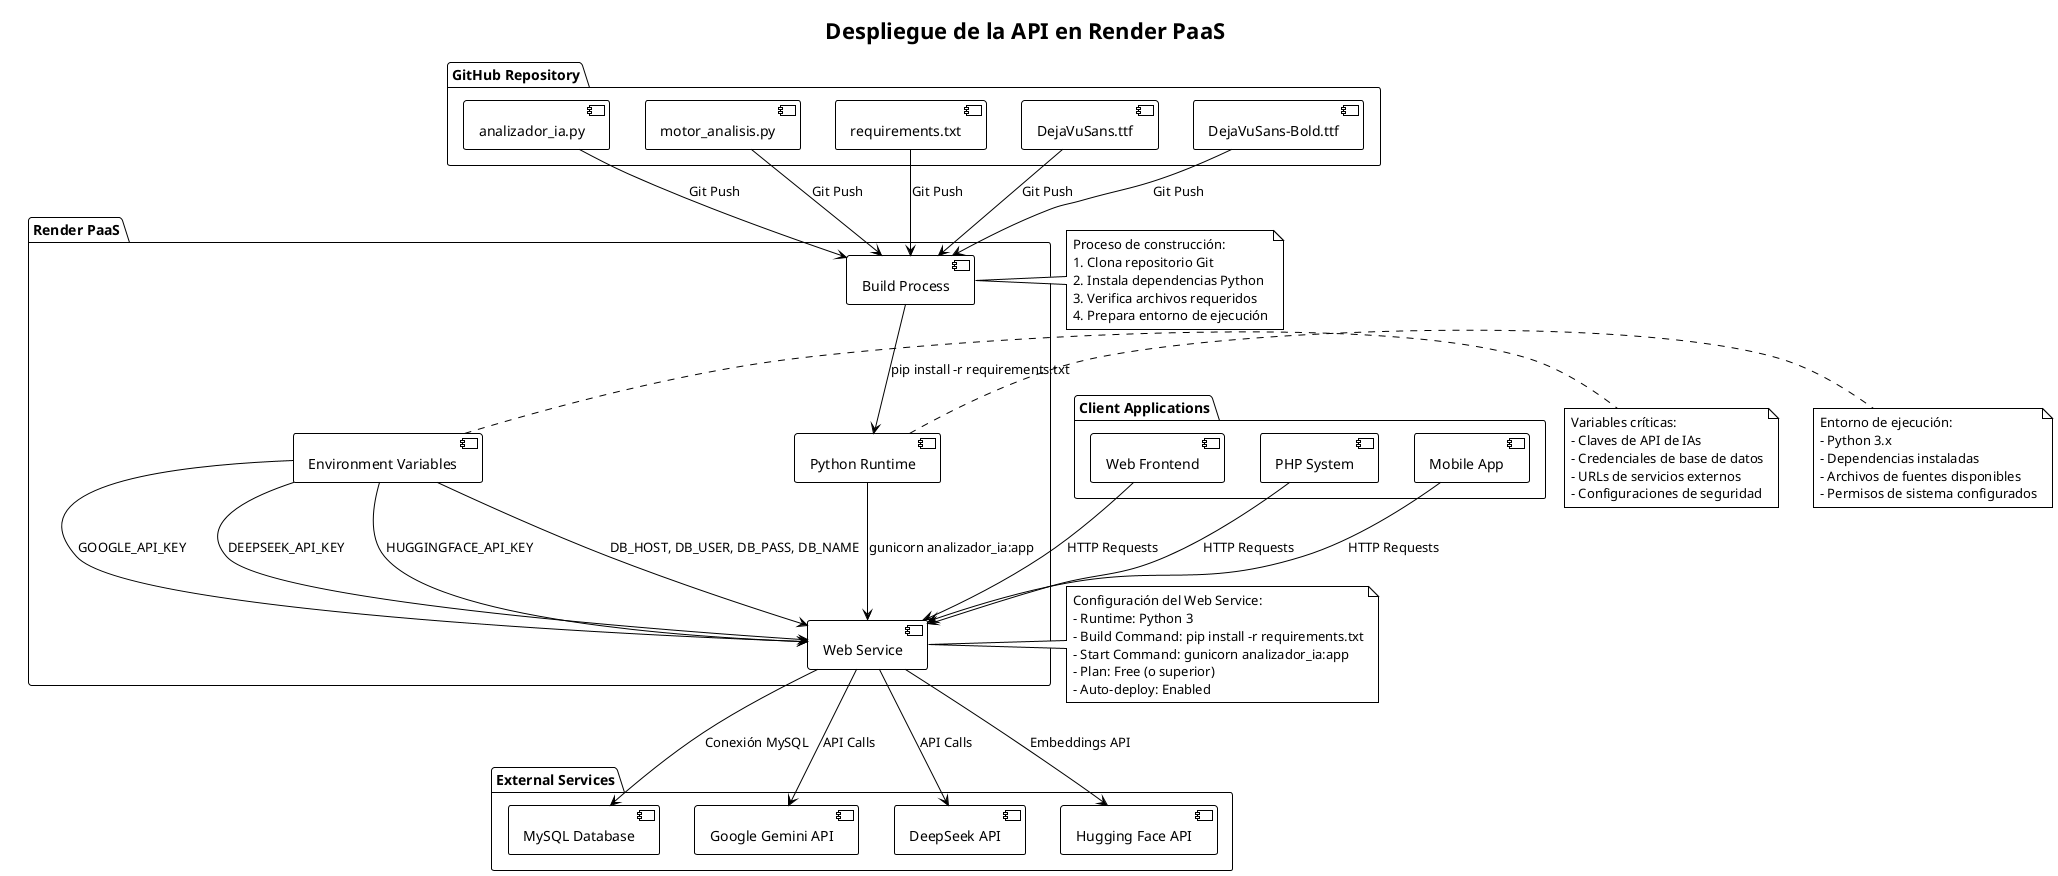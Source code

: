 @startuml Despliegue en Render
!theme plain
skinparam backgroundColor #FFFFFF
skinparam nodeBackgroundColor #E8F4FD
skinparam nodeBorderColor #2E86AB
skinparam databaseBackgroundColor #F0F8FF
skinparam databaseBorderColor #2E86AB

title Despliegue de la API en Render PaaS

package "GitHub Repository" {
    [analizador_ia.py] as main_file
    [motor_analisis.py] as motor_file
    [requirements.txt] as deps_file
    [DejaVuSans.ttf] as font1
    [DejaVuSans-Bold.ttf] as font2
}

package "Render PaaS" {
    [Build Process] as build
    [Python Runtime] as runtime
    [Web Service] as service
    [Environment Variables] as env_vars
}

package "External Services" {
    [MySQL Database] as mysql
    [Google Gemini API] as gemini
    [DeepSeek API] as deepseek
    [Hugging Face API] as hf
}

package "Client Applications" {
    [Web Frontend] as web
    [PHP System] as php
    [Mobile App] as mobile
}

' Flujo de despliegue
main_file --> build : Git Push
motor_file --> build : Git Push
deps_file --> build : Git Push
font1 --> build : Git Push
font2 --> build : Git Push

build --> runtime : pip install -r requirements.txt
runtime --> service : gunicorn analizador_ia:app

' Variables de entorno
env_vars --> service : GOOGLE_API_KEY
env_vars --> service : DEEPSEEK_API_KEY
env_vars --> service : HUGGINGFACE_API_KEY
env_vars --> service : DB_HOST, DB_USER, DB_PASS, DB_NAME

' Conexiones externas
service --> mysql : Conexión MySQL
service --> gemini : API Calls
service --> deepseek : API Calls
service --> hf : Embeddings API

' Clientes
web --> service : HTTP Requests
php --> service : HTTP Requests
mobile --> service : HTTP Requests

' Configuración del servicio
note right of service
Configuración del Web Service:
- Runtime: Python 3
- Build Command: pip install -r requirements.txt
- Start Command: gunicorn analizador_ia:app
- Plan: Free (o superior)
- Auto-deploy: Enabled
end note

note right of build
Proceso de construcción:
1. Clona repositorio Git
2. Instala dependencias Python
3. Verifica archivos requeridos
4. Prepara entorno de ejecución
end note

note right of env_vars
Variables críticas:
- Claves de API de IAs
- Credenciales de base de datos
- URLs de servicios externos
- Configuraciones de seguridad
end note

note right of runtime
Entorno de ejecución:
- Python 3.x
- Dependencias instaladas
- Archivos de fuentes disponibles
- Permisos de sistema configurados
end note

@enduml

